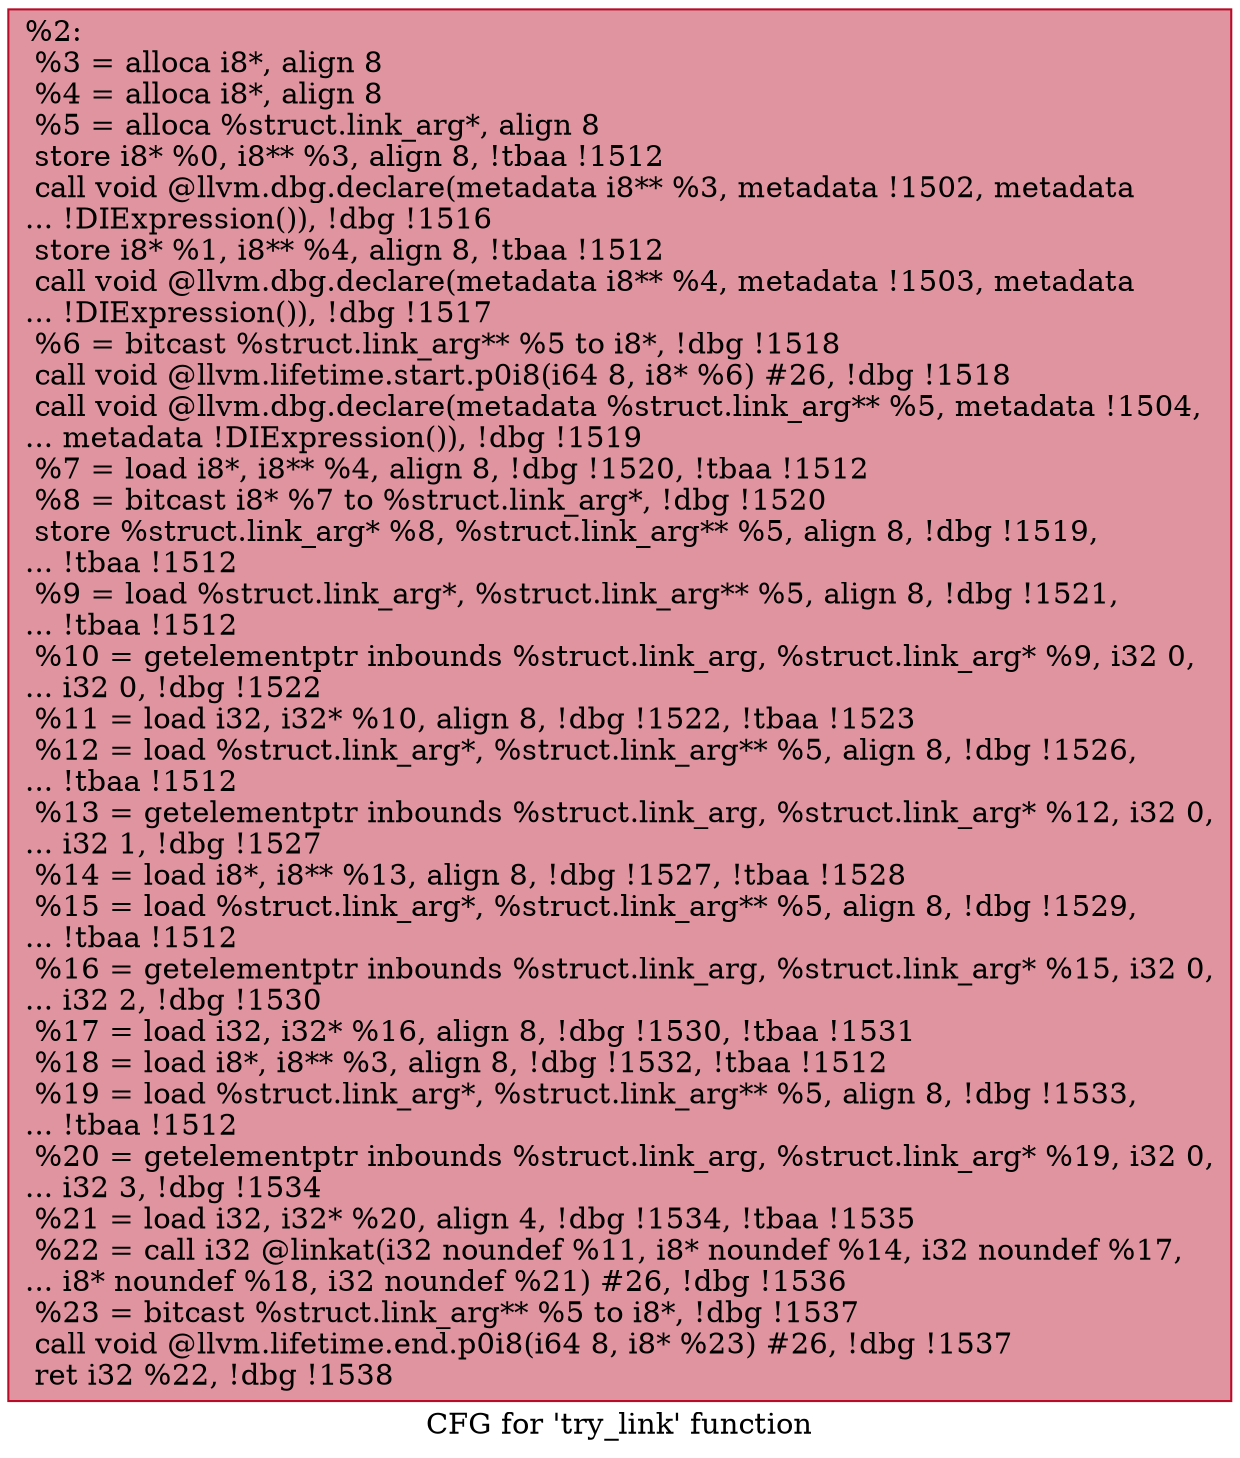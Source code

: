 digraph "CFG for 'try_link' function" {
	label="CFG for 'try_link' function";

	Node0x12a8390 [shape=record,color="#b70d28ff", style=filled, fillcolor="#b70d2870",label="{%2:\l  %3 = alloca i8*, align 8\l  %4 = alloca i8*, align 8\l  %5 = alloca %struct.link_arg*, align 8\l  store i8* %0, i8** %3, align 8, !tbaa !1512\l  call void @llvm.dbg.declare(metadata i8** %3, metadata !1502, metadata\l... !DIExpression()), !dbg !1516\l  store i8* %1, i8** %4, align 8, !tbaa !1512\l  call void @llvm.dbg.declare(metadata i8** %4, metadata !1503, metadata\l... !DIExpression()), !dbg !1517\l  %6 = bitcast %struct.link_arg** %5 to i8*, !dbg !1518\l  call void @llvm.lifetime.start.p0i8(i64 8, i8* %6) #26, !dbg !1518\l  call void @llvm.dbg.declare(metadata %struct.link_arg** %5, metadata !1504,\l... metadata !DIExpression()), !dbg !1519\l  %7 = load i8*, i8** %4, align 8, !dbg !1520, !tbaa !1512\l  %8 = bitcast i8* %7 to %struct.link_arg*, !dbg !1520\l  store %struct.link_arg* %8, %struct.link_arg** %5, align 8, !dbg !1519,\l... !tbaa !1512\l  %9 = load %struct.link_arg*, %struct.link_arg** %5, align 8, !dbg !1521,\l... !tbaa !1512\l  %10 = getelementptr inbounds %struct.link_arg, %struct.link_arg* %9, i32 0,\l... i32 0, !dbg !1522\l  %11 = load i32, i32* %10, align 8, !dbg !1522, !tbaa !1523\l  %12 = load %struct.link_arg*, %struct.link_arg** %5, align 8, !dbg !1526,\l... !tbaa !1512\l  %13 = getelementptr inbounds %struct.link_arg, %struct.link_arg* %12, i32 0,\l... i32 1, !dbg !1527\l  %14 = load i8*, i8** %13, align 8, !dbg !1527, !tbaa !1528\l  %15 = load %struct.link_arg*, %struct.link_arg** %5, align 8, !dbg !1529,\l... !tbaa !1512\l  %16 = getelementptr inbounds %struct.link_arg, %struct.link_arg* %15, i32 0,\l... i32 2, !dbg !1530\l  %17 = load i32, i32* %16, align 8, !dbg !1530, !tbaa !1531\l  %18 = load i8*, i8** %3, align 8, !dbg !1532, !tbaa !1512\l  %19 = load %struct.link_arg*, %struct.link_arg** %5, align 8, !dbg !1533,\l... !tbaa !1512\l  %20 = getelementptr inbounds %struct.link_arg, %struct.link_arg* %19, i32 0,\l... i32 3, !dbg !1534\l  %21 = load i32, i32* %20, align 4, !dbg !1534, !tbaa !1535\l  %22 = call i32 @linkat(i32 noundef %11, i8* noundef %14, i32 noundef %17,\l... i8* noundef %18, i32 noundef %21) #26, !dbg !1536\l  %23 = bitcast %struct.link_arg** %5 to i8*, !dbg !1537\l  call void @llvm.lifetime.end.p0i8(i64 8, i8* %23) #26, !dbg !1537\l  ret i32 %22, !dbg !1538\l}"];
}
